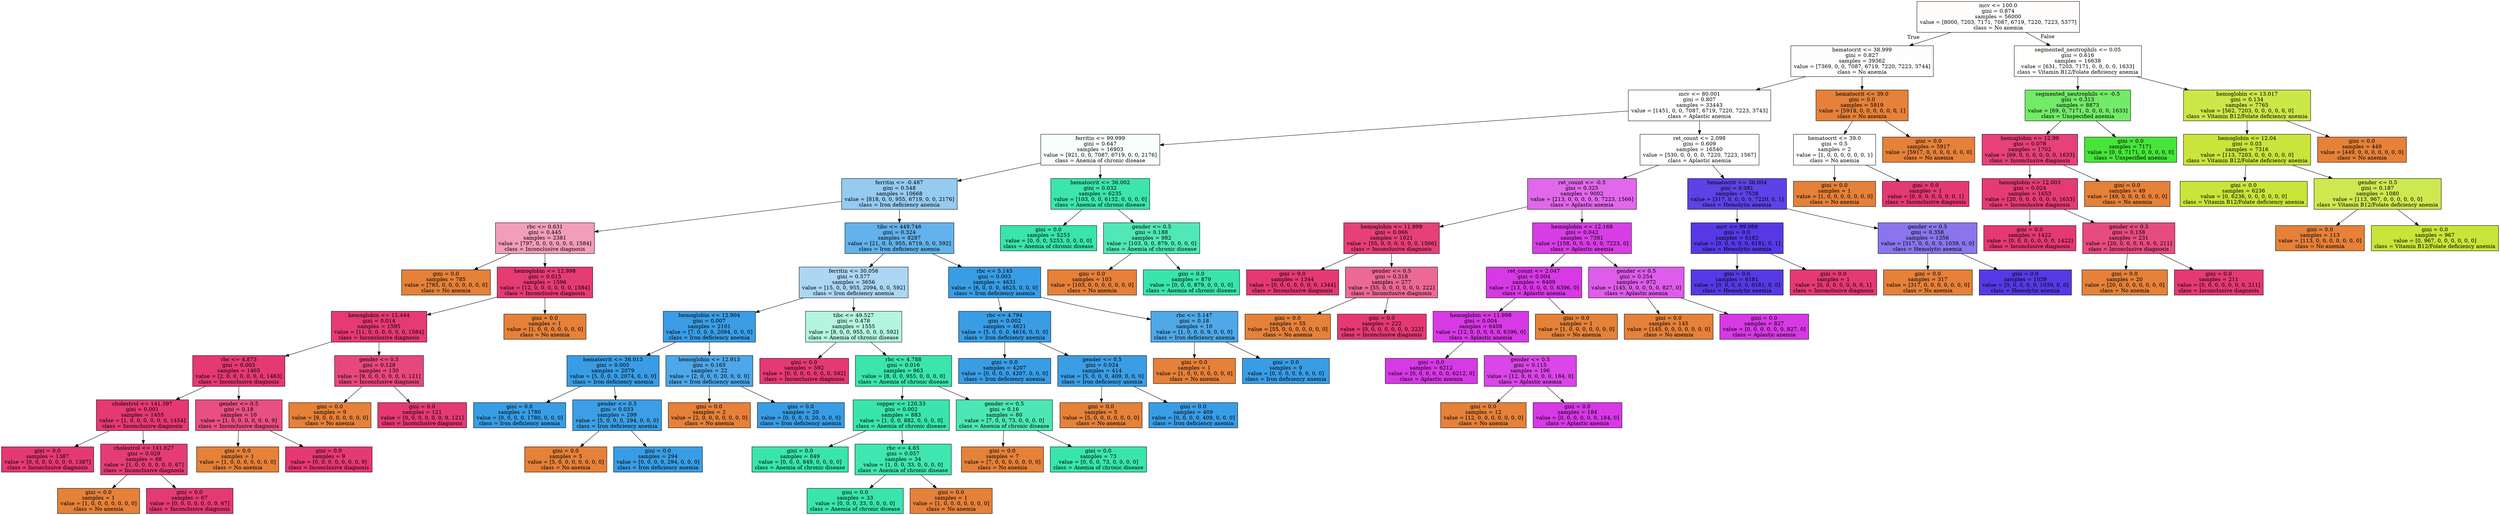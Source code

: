 digraph Tree {
node [shape=box, style="filled", color="black"] ;
0 [label="mcv <= 100.0\ngini = 0.874\nsamples = 56000\nvalue = [8000, 7203, 7171, 7087, 6719, 7220, 7223, 5377]\nclass = No anemia", fillcolor="#fffdfc"] ;
1 [label="hematocrit <= 38.999\ngini = 0.827\nsamples = 39362\nvalue = [7369, 0, 0, 7087, 6719, 7220, 7223, 3744]\nclass = No anemia", fillcolor="#fffefe"] ;
0 -> 1 [labeldistance=2.5, labelangle=45, headlabel="True"] ;
2 [label="mcv <= 80.001\ngini = 0.807\nsamples = 33443\nvalue = [1451, 0, 0, 7087, 6719, 7220, 7223, 3743]\nclass = Aplastic anemia", fillcolor="#ffffff"] ;
1 -> 2 ;
3 [label="ferritin <= 99.999\ngini = 0.647\nsamples = 16903\nvalue = [921, 0, 0, 7087, 6719, 0, 0, 2176]\nclass = Anemia of chronic disease", fillcolor="#f8fefc"] ;
2 -> 3 ;
4 [label="ferritin <= -0.487\ngini = 0.548\nsamples = 10668\nvalue = [818, 0, 0, 955, 6719, 0, 0, 2176]\nclass = Iron deficiency anemia", fillcolor="#95cbf1"] ;
3 -> 4 ;
5 [label="rbc <= 0.631\ngini = 0.445\nsamples = 2381\nvalue = [797, 0, 0, 0, 0, 0, 0, 1584]\nclass = Inconclusive diagnosis", fillcolor="#f29db9"] ;
4 -> 5 ;
6 [label="gini = 0.0\nsamples = 785\nvalue = [785, 0, 0, 0, 0, 0, 0, 0]\nclass = No anemia", fillcolor="#e58139"] ;
5 -> 6 ;
7 [label="hemoglobin <= 12.998\ngini = 0.015\nsamples = 1596\nvalue = [12, 0, 0, 0, 0, 0, 0, 1584]\nclass = Inconclusive diagnosis", fillcolor="#e53b73"] ;
5 -> 7 ;
8 [label="hemoglobin <= 12.444\ngini = 0.014\nsamples = 1595\nvalue = [11, 0, 0, 0, 0, 0, 0, 1584]\nclass = Inconclusive diagnosis", fillcolor="#e53a73"] ;
7 -> 8 ;
9 [label="rbc <= 4.873\ngini = 0.003\nsamples = 1465\nvalue = [2, 0, 0, 0, 0, 0, 0, 1463]\nclass = Inconclusive diagnosis", fillcolor="#e53972"] ;
8 -> 9 ;
10 [label="cholestrol <= 141.397\ngini = 0.001\nsamples = 1455\nvalue = [1, 0, 0, 0, 0, 0, 0, 1454]\nclass = Inconclusive diagnosis", fillcolor="#e53972"] ;
9 -> 10 ;
11 [label="gini = 0.0\nsamples = 1387\nvalue = [0, 0, 0, 0, 0, 0, 0, 1387]\nclass = Inconclusive diagnosis", fillcolor="#e53972"] ;
10 -> 11 ;
12 [label="cholestrol <= 141.627\ngini = 0.029\nsamples = 68\nvalue = [1, 0, 0, 0, 0, 0, 0, 67]\nclass = Inconclusive diagnosis", fillcolor="#e53c74"] ;
10 -> 12 ;
13 [label="gini = 0.0\nsamples = 1\nvalue = [1, 0, 0, 0, 0, 0, 0, 0]\nclass = No anemia", fillcolor="#e58139"] ;
12 -> 13 ;
14 [label="gini = 0.0\nsamples = 67\nvalue = [0, 0, 0, 0, 0, 0, 0, 67]\nclass = Inconclusive diagnosis", fillcolor="#e53972"] ;
12 -> 14 ;
15 [label="gender <= 0.5\ngini = 0.18\nsamples = 10\nvalue = [1, 0, 0, 0, 0, 0, 0, 9]\nclass = Inconclusive diagnosis", fillcolor="#e84f82"] ;
9 -> 15 ;
16 [label="gini = 0.0\nsamples = 1\nvalue = [1, 0, 0, 0, 0, 0, 0, 0]\nclass = No anemia", fillcolor="#e58139"] ;
15 -> 16 ;
17 [label="gini = 0.0\nsamples = 9\nvalue = [0, 0, 0, 0, 0, 0, 0, 9]\nclass = Inconclusive diagnosis", fillcolor="#e53972"] ;
15 -> 17 ;
18 [label="gender <= 0.5\ngini = 0.129\nsamples = 130\nvalue = [9, 0, 0, 0, 0, 0, 0, 121]\nclass = Inconclusive diagnosis", fillcolor="#e7487c"] ;
8 -> 18 ;
19 [label="gini = 0.0\nsamples = 9\nvalue = [9, 0, 0, 0, 0, 0, 0, 0]\nclass = No anemia", fillcolor="#e58139"] ;
18 -> 19 ;
20 [label="gini = 0.0\nsamples = 121\nvalue = [0, 0, 0, 0, 0, 0, 0, 121]\nclass = Inconclusive diagnosis", fillcolor="#e53972"] ;
18 -> 20 ;
21 [label="gini = 0.0\nsamples = 1\nvalue = [1, 0, 0, 0, 0, 0, 0, 0]\nclass = No anemia", fillcolor="#e58139"] ;
7 -> 21 ;
22 [label="tibc <= 449.746\ngini = 0.324\nsamples = 8287\nvalue = [21, 0, 0, 955, 6719, 0, 0, 592]\nclass = Iron deficiency anemia", fillcolor="#63b2eb"] ;
4 -> 22 ;
23 [label="ferritin <= 30.056\ngini = 0.577\nsamples = 3656\nvalue = [15, 0, 0, 955, 2094, 0, 0, 592]\nclass = Iron deficiency anemia", fillcolor="#acd6f4"] ;
22 -> 23 ;
24 [label="hemoglobin <= 12.904\ngini = 0.007\nsamples = 2101\nvalue = [7, 0, 0, 0, 2094, 0, 0, 0]\nclass = Iron deficiency anemia", fillcolor="#3a9de5"] ;
23 -> 24 ;
25 [label="hematocrit <= 36.013\ngini = 0.005\nsamples = 2079\nvalue = [5, 0, 0, 0, 2074, 0, 0, 0]\nclass = Iron deficiency anemia", fillcolor="#399de5"] ;
24 -> 25 ;
26 [label="gini = 0.0\nsamples = 1780\nvalue = [0, 0, 0, 0, 1780, 0, 0, 0]\nclass = Iron deficiency anemia", fillcolor="#399de5"] ;
25 -> 26 ;
27 [label="gender <= 0.5\ngini = 0.033\nsamples = 299\nvalue = [5, 0, 0, 0, 294, 0, 0, 0]\nclass = Iron deficiency anemia", fillcolor="#3c9fe5"] ;
25 -> 27 ;
28 [label="gini = 0.0\nsamples = 5\nvalue = [5, 0, 0, 0, 0, 0, 0, 0]\nclass = No anemia", fillcolor="#e58139"] ;
27 -> 28 ;
29 [label="gini = 0.0\nsamples = 294\nvalue = [0, 0, 0, 0, 294, 0, 0, 0]\nclass = Iron deficiency anemia", fillcolor="#399de5"] ;
27 -> 29 ;
30 [label="hemoglobin <= 12.913\ngini = 0.165\nsamples = 22\nvalue = [2, 0, 0, 0, 20, 0, 0, 0]\nclass = Iron deficiency anemia", fillcolor="#4da7e8"] ;
24 -> 30 ;
31 [label="gini = 0.0\nsamples = 2\nvalue = [2, 0, 0, 0, 0, 0, 0, 0]\nclass = No anemia", fillcolor="#e58139"] ;
30 -> 31 ;
32 [label="gini = 0.0\nsamples = 20\nvalue = [0, 0, 0, 0, 20, 0, 0, 0]\nclass = Iron deficiency anemia", fillcolor="#399de5"] ;
30 -> 32 ;
33 [label="tibc <= 49.527\ngini = 0.478\nsamples = 1555\nvalue = [8, 0, 0, 955, 0, 0, 0, 592]\nclass = Anemia of chronic disease", fillcolor="#b4f5e0"] ;
23 -> 33 ;
34 [label="gini = 0.0\nsamples = 592\nvalue = [0, 0, 0, 0, 0, 0, 0, 592]\nclass = Inconclusive diagnosis", fillcolor="#e53972"] ;
33 -> 34 ;
35 [label="rbc <= 4.788\ngini = 0.016\nsamples = 963\nvalue = [8, 0, 0, 955, 0, 0, 0, 0]\nclass = Anemia of chronic disease", fillcolor="#3be5ad"] ;
33 -> 35 ;
36 [label="copper <= 120.33\ngini = 0.002\nsamples = 883\nvalue = [1, 0, 0, 882, 0, 0, 0, 0]\nclass = Anemia of chronic disease", fillcolor="#39e5ac"] ;
35 -> 36 ;
37 [label="gini = 0.0\nsamples = 849\nvalue = [0, 0, 0, 849, 0, 0, 0, 0]\nclass = Anemia of chronic disease", fillcolor="#39e5ac"] ;
36 -> 37 ;
38 [label="rbc <= 4.65\ngini = 0.057\nsamples = 34\nvalue = [1, 0, 0, 33, 0, 0, 0, 0]\nclass = Anemia of chronic disease", fillcolor="#3fe6af"] ;
36 -> 38 ;
39 [label="gini = 0.0\nsamples = 33\nvalue = [0, 0, 0, 33, 0, 0, 0, 0]\nclass = Anemia of chronic disease", fillcolor="#39e5ac"] ;
38 -> 39 ;
40 [label="gini = 0.0\nsamples = 1\nvalue = [1, 0, 0, 0, 0, 0, 0, 0]\nclass = No anemia", fillcolor="#e58139"] ;
38 -> 40 ;
41 [label="gender <= 0.5\ngini = 0.16\nsamples = 80\nvalue = [7, 0, 0, 73, 0, 0, 0, 0]\nclass = Anemia of chronic disease", fillcolor="#4ce7b4"] ;
35 -> 41 ;
42 [label="gini = 0.0\nsamples = 7\nvalue = [7, 0, 0, 0, 0, 0, 0, 0]\nclass = No anemia", fillcolor="#e58139"] ;
41 -> 42 ;
43 [label="gini = 0.0\nsamples = 73\nvalue = [0, 0, 0, 73, 0, 0, 0, 0]\nclass = Anemia of chronic disease", fillcolor="#39e5ac"] ;
41 -> 43 ;
44 [label="rbc <= 5.145\ngini = 0.003\nsamples = 4631\nvalue = [6, 0, 0, 0, 4625, 0, 0, 0]\nclass = Iron deficiency anemia", fillcolor="#399de5"] ;
22 -> 44 ;
45 [label="rbc <= 4.794\ngini = 0.002\nsamples = 4621\nvalue = [5, 0, 0, 0, 4616, 0, 0, 0]\nclass = Iron deficiency anemia", fillcolor="#399de5"] ;
44 -> 45 ;
46 [label="gini = 0.0\nsamples = 4207\nvalue = [0, 0, 0, 0, 4207, 0, 0, 0]\nclass = Iron deficiency anemia", fillcolor="#399de5"] ;
45 -> 46 ;
47 [label="gender <= 0.5\ngini = 0.024\nsamples = 414\nvalue = [5, 0, 0, 0, 409, 0, 0, 0]\nclass = Iron deficiency anemia", fillcolor="#3b9ee5"] ;
45 -> 47 ;
48 [label="gini = 0.0\nsamples = 5\nvalue = [5, 0, 0, 0, 0, 0, 0, 0]\nclass = No anemia", fillcolor="#e58139"] ;
47 -> 48 ;
49 [label="gini = 0.0\nsamples = 409\nvalue = [0, 0, 0, 0, 409, 0, 0, 0]\nclass = Iron deficiency anemia", fillcolor="#399de5"] ;
47 -> 49 ;
50 [label="rbc <= 5.147\ngini = 0.18\nsamples = 10\nvalue = [1, 0, 0, 0, 9, 0, 0, 0]\nclass = Iron deficiency anemia", fillcolor="#4fa8e8"] ;
44 -> 50 ;
51 [label="gini = 0.0\nsamples = 1\nvalue = [1, 0, 0, 0, 0, 0, 0, 0]\nclass = No anemia", fillcolor="#e58139"] ;
50 -> 51 ;
52 [label="gini = 0.0\nsamples = 9\nvalue = [0, 0, 0, 0, 9, 0, 0, 0]\nclass = Iron deficiency anemia", fillcolor="#399de5"] ;
50 -> 52 ;
53 [label="hematocrit <= 36.002\ngini = 0.032\nsamples = 6235\nvalue = [103, 0, 0, 6132, 0, 0, 0, 0]\nclass = Anemia of chronic disease", fillcolor="#3ce5ad"] ;
3 -> 53 ;
54 [label="gini = 0.0\nsamples = 5253\nvalue = [0, 0, 0, 5253, 0, 0, 0, 0]\nclass = Anemia of chronic disease", fillcolor="#39e5ac"] ;
53 -> 54 ;
55 [label="gender <= 0.5\ngini = 0.188\nsamples = 982\nvalue = [103, 0, 0, 879, 0, 0, 0, 0]\nclass = Anemia of chronic disease", fillcolor="#50e8b6"] ;
53 -> 55 ;
56 [label="gini = 0.0\nsamples = 103\nvalue = [103, 0, 0, 0, 0, 0, 0, 0]\nclass = No anemia", fillcolor="#e58139"] ;
55 -> 56 ;
57 [label="gini = 0.0\nsamples = 879\nvalue = [0, 0, 0, 879, 0, 0, 0, 0]\nclass = Anemia of chronic disease", fillcolor="#39e5ac"] ;
55 -> 57 ;
58 [label="ret_count <= 2.098\ngini = 0.609\nsamples = 16540\nvalue = [530, 0, 0, 0, 0, 7220, 7223, 1567]\nclass = Aplastic anemia", fillcolor="#ffffff"] ;
2 -> 58 ;
59 [label="ret_count <= -0.5\ngini = 0.325\nsamples = 9002\nvalue = [213, 0, 0, 0, 0, 0, 7223, 1566]\nclass = Aplastic anemia", fillcolor="#e168eb"] ;
58 -> 59 ;
60 [label="hemoglobin <= 11.999\ngini = 0.066\nsamples = 1621\nvalue = [55, 0, 0, 0, 0, 0, 0, 1566]\nclass = Inconclusive diagnosis", fillcolor="#e64077"] ;
59 -> 60 ;
61 [label="gini = 0.0\nsamples = 1344\nvalue = [0, 0, 0, 0, 0, 0, 0, 1344]\nclass = Inconclusive diagnosis", fillcolor="#e53972"] ;
60 -> 61 ;
62 [label="gender <= 0.5\ngini = 0.318\nsamples = 277\nvalue = [55, 0, 0, 0, 0, 0, 0, 222]\nclass = Inconclusive diagnosis", fillcolor="#eb6a95"] ;
60 -> 62 ;
63 [label="gini = 0.0\nsamples = 55\nvalue = [55, 0, 0, 0, 0, 0, 0, 0]\nclass = No anemia", fillcolor="#e58139"] ;
62 -> 63 ;
64 [label="gini = 0.0\nsamples = 222\nvalue = [0, 0, 0, 0, 0, 0, 0, 222]\nclass = Inconclusive diagnosis", fillcolor="#e53972"] ;
62 -> 64 ;
65 [label="hemoglobin <= 12.168\ngini = 0.042\nsamples = 7381\nvalue = [158, 0, 0, 0, 0, 0, 7223, 0]\nclass = Aplastic anemia", fillcolor="#d83de6"] ;
59 -> 65 ;
66 [label="ret_count <= 2.047\ngini = 0.004\nsamples = 6409\nvalue = [13, 0, 0, 0, 0, 0, 6396, 0]\nclass = Aplastic anemia", fillcolor="#d739e5"] ;
65 -> 66 ;
67 [label="hemoglobin <= 11.998\ngini = 0.004\nsamples = 6408\nvalue = [12, 0, 0, 0, 0, 0, 6396, 0]\nclass = Aplastic anemia", fillcolor="#d739e5"] ;
66 -> 67 ;
68 [label="gini = 0.0\nsamples = 6212\nvalue = [0, 0, 0, 0, 0, 0, 6212, 0]\nclass = Aplastic anemia", fillcolor="#d739e5"] ;
67 -> 68 ;
69 [label="gender <= 0.5\ngini = 0.115\nsamples = 196\nvalue = [12, 0, 0, 0, 0, 0, 184, 0]\nclass = Aplastic anemia", fillcolor="#da46e7"] ;
67 -> 69 ;
70 [label="gini = 0.0\nsamples = 12\nvalue = [12, 0, 0, 0, 0, 0, 0, 0]\nclass = No anemia", fillcolor="#e58139"] ;
69 -> 70 ;
71 [label="gini = 0.0\nsamples = 184\nvalue = [0, 0, 0, 0, 0, 0, 184, 0]\nclass = Aplastic anemia", fillcolor="#d739e5"] ;
69 -> 71 ;
72 [label="gini = 0.0\nsamples = 1\nvalue = [1, 0, 0, 0, 0, 0, 0, 0]\nclass = No anemia", fillcolor="#e58139"] ;
66 -> 72 ;
73 [label="gender <= 0.5\ngini = 0.254\nsamples = 972\nvalue = [145, 0, 0, 0, 0, 0, 827, 0]\nclass = Aplastic anemia", fillcolor="#de5cea"] ;
65 -> 73 ;
74 [label="gini = 0.0\nsamples = 145\nvalue = [145, 0, 0, 0, 0, 0, 0, 0]\nclass = No anemia", fillcolor="#e58139"] ;
73 -> 74 ;
75 [label="gini = 0.0\nsamples = 827\nvalue = [0, 0, 0, 0, 0, 0, 827, 0]\nclass = Aplastic anemia", fillcolor="#d739e5"] ;
73 -> 75 ;
76 [label="hematocrit <= 36.004\ngini = 0.081\nsamples = 7538\nvalue = [317, 0, 0, 0, 0, 7220, 0, 1]\nclass = Hemolytic anemia", fillcolor="#5d42e6"] ;
58 -> 76 ;
77 [label="mcv <= 99.989\ngini = 0.0\nsamples = 6182\nvalue = [0, 0, 0, 0, 0, 6181, 0, 1]\nclass = Hemolytic anemia", fillcolor="#5639e5"] ;
76 -> 77 ;
78 [label="gini = 0.0\nsamples = 6181\nvalue = [0, 0, 0, 0, 0, 6181, 0, 0]\nclass = Hemolytic anemia", fillcolor="#5639e5"] ;
77 -> 78 ;
79 [label="gini = 0.0\nsamples = 1\nvalue = [0, 0, 0, 0, 0, 0, 0, 1]\nclass = Inconclusive diagnosis", fillcolor="#e53972"] ;
77 -> 79 ;
80 [label="gender <= 0.5\ngini = 0.358\nsamples = 1356\nvalue = [317, 0, 0, 0, 0, 1039, 0, 0]\nclass = Hemolytic anemia", fillcolor="#8a75ed"] ;
76 -> 80 ;
81 [label="gini = 0.0\nsamples = 317\nvalue = [317, 0, 0, 0, 0, 0, 0, 0]\nclass = No anemia", fillcolor="#e58139"] ;
80 -> 81 ;
82 [label="gini = 0.0\nsamples = 1039\nvalue = [0, 0, 0, 0, 0, 1039, 0, 0]\nclass = Hemolytic anemia", fillcolor="#5639e5"] ;
80 -> 82 ;
83 [label="hematocrit <= 39.0\ngini = 0.0\nsamples = 5919\nvalue = [5918, 0, 0, 0, 0, 0, 0, 1]\nclass = No anemia", fillcolor="#e58139"] ;
1 -> 83 ;
84 [label="hematocrit <= 39.0\ngini = 0.5\nsamples = 2\nvalue = [1, 0, 0, 0, 0, 0, 0, 1]\nclass = No anemia", fillcolor="#ffffff"] ;
83 -> 84 ;
85 [label="gini = 0.0\nsamples = 1\nvalue = [1, 0, 0, 0, 0, 0, 0, 0]\nclass = No anemia", fillcolor="#e58139"] ;
84 -> 85 ;
86 [label="gini = 0.0\nsamples = 1\nvalue = [0, 0, 0, 0, 0, 0, 0, 1]\nclass = Inconclusive diagnosis", fillcolor="#e53972"] ;
84 -> 86 ;
87 [label="gini = 0.0\nsamples = 5917\nvalue = [5917, 0, 0, 0, 0, 0, 0, 0]\nclass = No anemia", fillcolor="#e58139"] ;
83 -> 87 ;
88 [label="segmented_neutrophils <= 0.05\ngini = 0.616\nsamples = 16638\nvalue = [631, 7203, 7171, 0, 0, 0, 0, 1633]\nclass = Vitamin B12/Folate deficiency anemia", fillcolor="#fffffe"] ;
0 -> 88 [labeldistance=2.5, labelangle=-45, headlabel="False"] ;
89 [label="segmented_neutrophils <= -0.5\ngini = 0.313\nsamples = 8873\nvalue = [69, 0, 7171, 0, 0, 0, 0, 1633]\nclass = Unspecified anemia", fillcolor="#72eb68"] ;
88 -> 89 ;
90 [label="hemoglobin <= 12.99\ngini = 0.078\nsamples = 1702\nvalue = [69, 0, 0, 0, 0, 0, 0, 1633]\nclass = Inconclusive diagnosis", fillcolor="#e64178"] ;
89 -> 90 ;
91 [label="hemoglobin <= 12.003\ngini = 0.024\nsamples = 1653\nvalue = [20, 0, 0, 0, 0, 0, 0, 1633]\nclass = Inconclusive diagnosis", fillcolor="#e53b74"] ;
90 -> 91 ;
92 [label="gini = 0.0\nsamples = 1422\nvalue = [0, 0, 0, 0, 0, 0, 0, 1422]\nclass = Inconclusive diagnosis", fillcolor="#e53972"] ;
91 -> 92 ;
93 [label="gender <= 0.5\ngini = 0.158\nsamples = 231\nvalue = [20, 0, 0, 0, 0, 0, 0, 211]\nclass = Inconclusive diagnosis", fillcolor="#e74c7f"] ;
91 -> 93 ;
94 [label="gini = 0.0\nsamples = 20\nvalue = [20, 0, 0, 0, 0, 0, 0, 0]\nclass = No anemia", fillcolor="#e58139"] ;
93 -> 94 ;
95 [label="gini = 0.0\nsamples = 211\nvalue = [0, 0, 0, 0, 0, 0, 0, 211]\nclass = Inconclusive diagnosis", fillcolor="#e53972"] ;
93 -> 95 ;
96 [label="gini = 0.0\nsamples = 49\nvalue = [49, 0, 0, 0, 0, 0, 0, 0]\nclass = No anemia", fillcolor="#e58139"] ;
90 -> 96 ;
97 [label="gini = 0.0\nsamples = 7171\nvalue = [0, 0, 7171, 0, 0, 0, 0, 0]\nclass = Unspecified anemia", fillcolor="#47e539"] ;
89 -> 97 ;
98 [label="hemoglobin <= 13.017\ngini = 0.134\nsamples = 7765\nvalue = [562, 7203, 0, 0, 0, 0, 0, 0]\nclass = Vitamin B12/Folate deficiency anemia", fillcolor="#cce748"] ;
88 -> 98 ;
99 [label="hemoglobin <= 12.04\ngini = 0.03\nsamples = 7316\nvalue = [113, 7203, 0, 0, 0, 0, 0, 0]\nclass = Vitamin B12/Folate deficiency anemia", fillcolor="#c9e53c"] ;
98 -> 99 ;
100 [label="gini = 0.0\nsamples = 6236\nvalue = [0, 6236, 0, 0, 0, 0, 0, 0]\nclass = Vitamin B12/Folate deficiency anemia", fillcolor="#c8e539"] ;
99 -> 100 ;
101 [label="gender <= 0.5\ngini = 0.187\nsamples = 1080\nvalue = [113, 967, 0, 0, 0, 0, 0, 0]\nclass = Vitamin B12/Folate deficiency anemia", fillcolor="#cee850"] ;
99 -> 101 ;
102 [label="gini = 0.0\nsamples = 113\nvalue = [113, 0, 0, 0, 0, 0, 0, 0]\nclass = No anemia", fillcolor="#e58139"] ;
101 -> 102 ;
103 [label="gini = 0.0\nsamples = 967\nvalue = [0, 967, 0, 0, 0, 0, 0, 0]\nclass = Vitamin B12/Folate deficiency anemia", fillcolor="#c8e539"] ;
101 -> 103 ;
104 [label="gini = 0.0\nsamples = 449\nvalue = [449, 0, 0, 0, 0, 0, 0, 0]\nclass = No anemia", fillcolor="#e58139"] ;
98 -> 104 ;
}